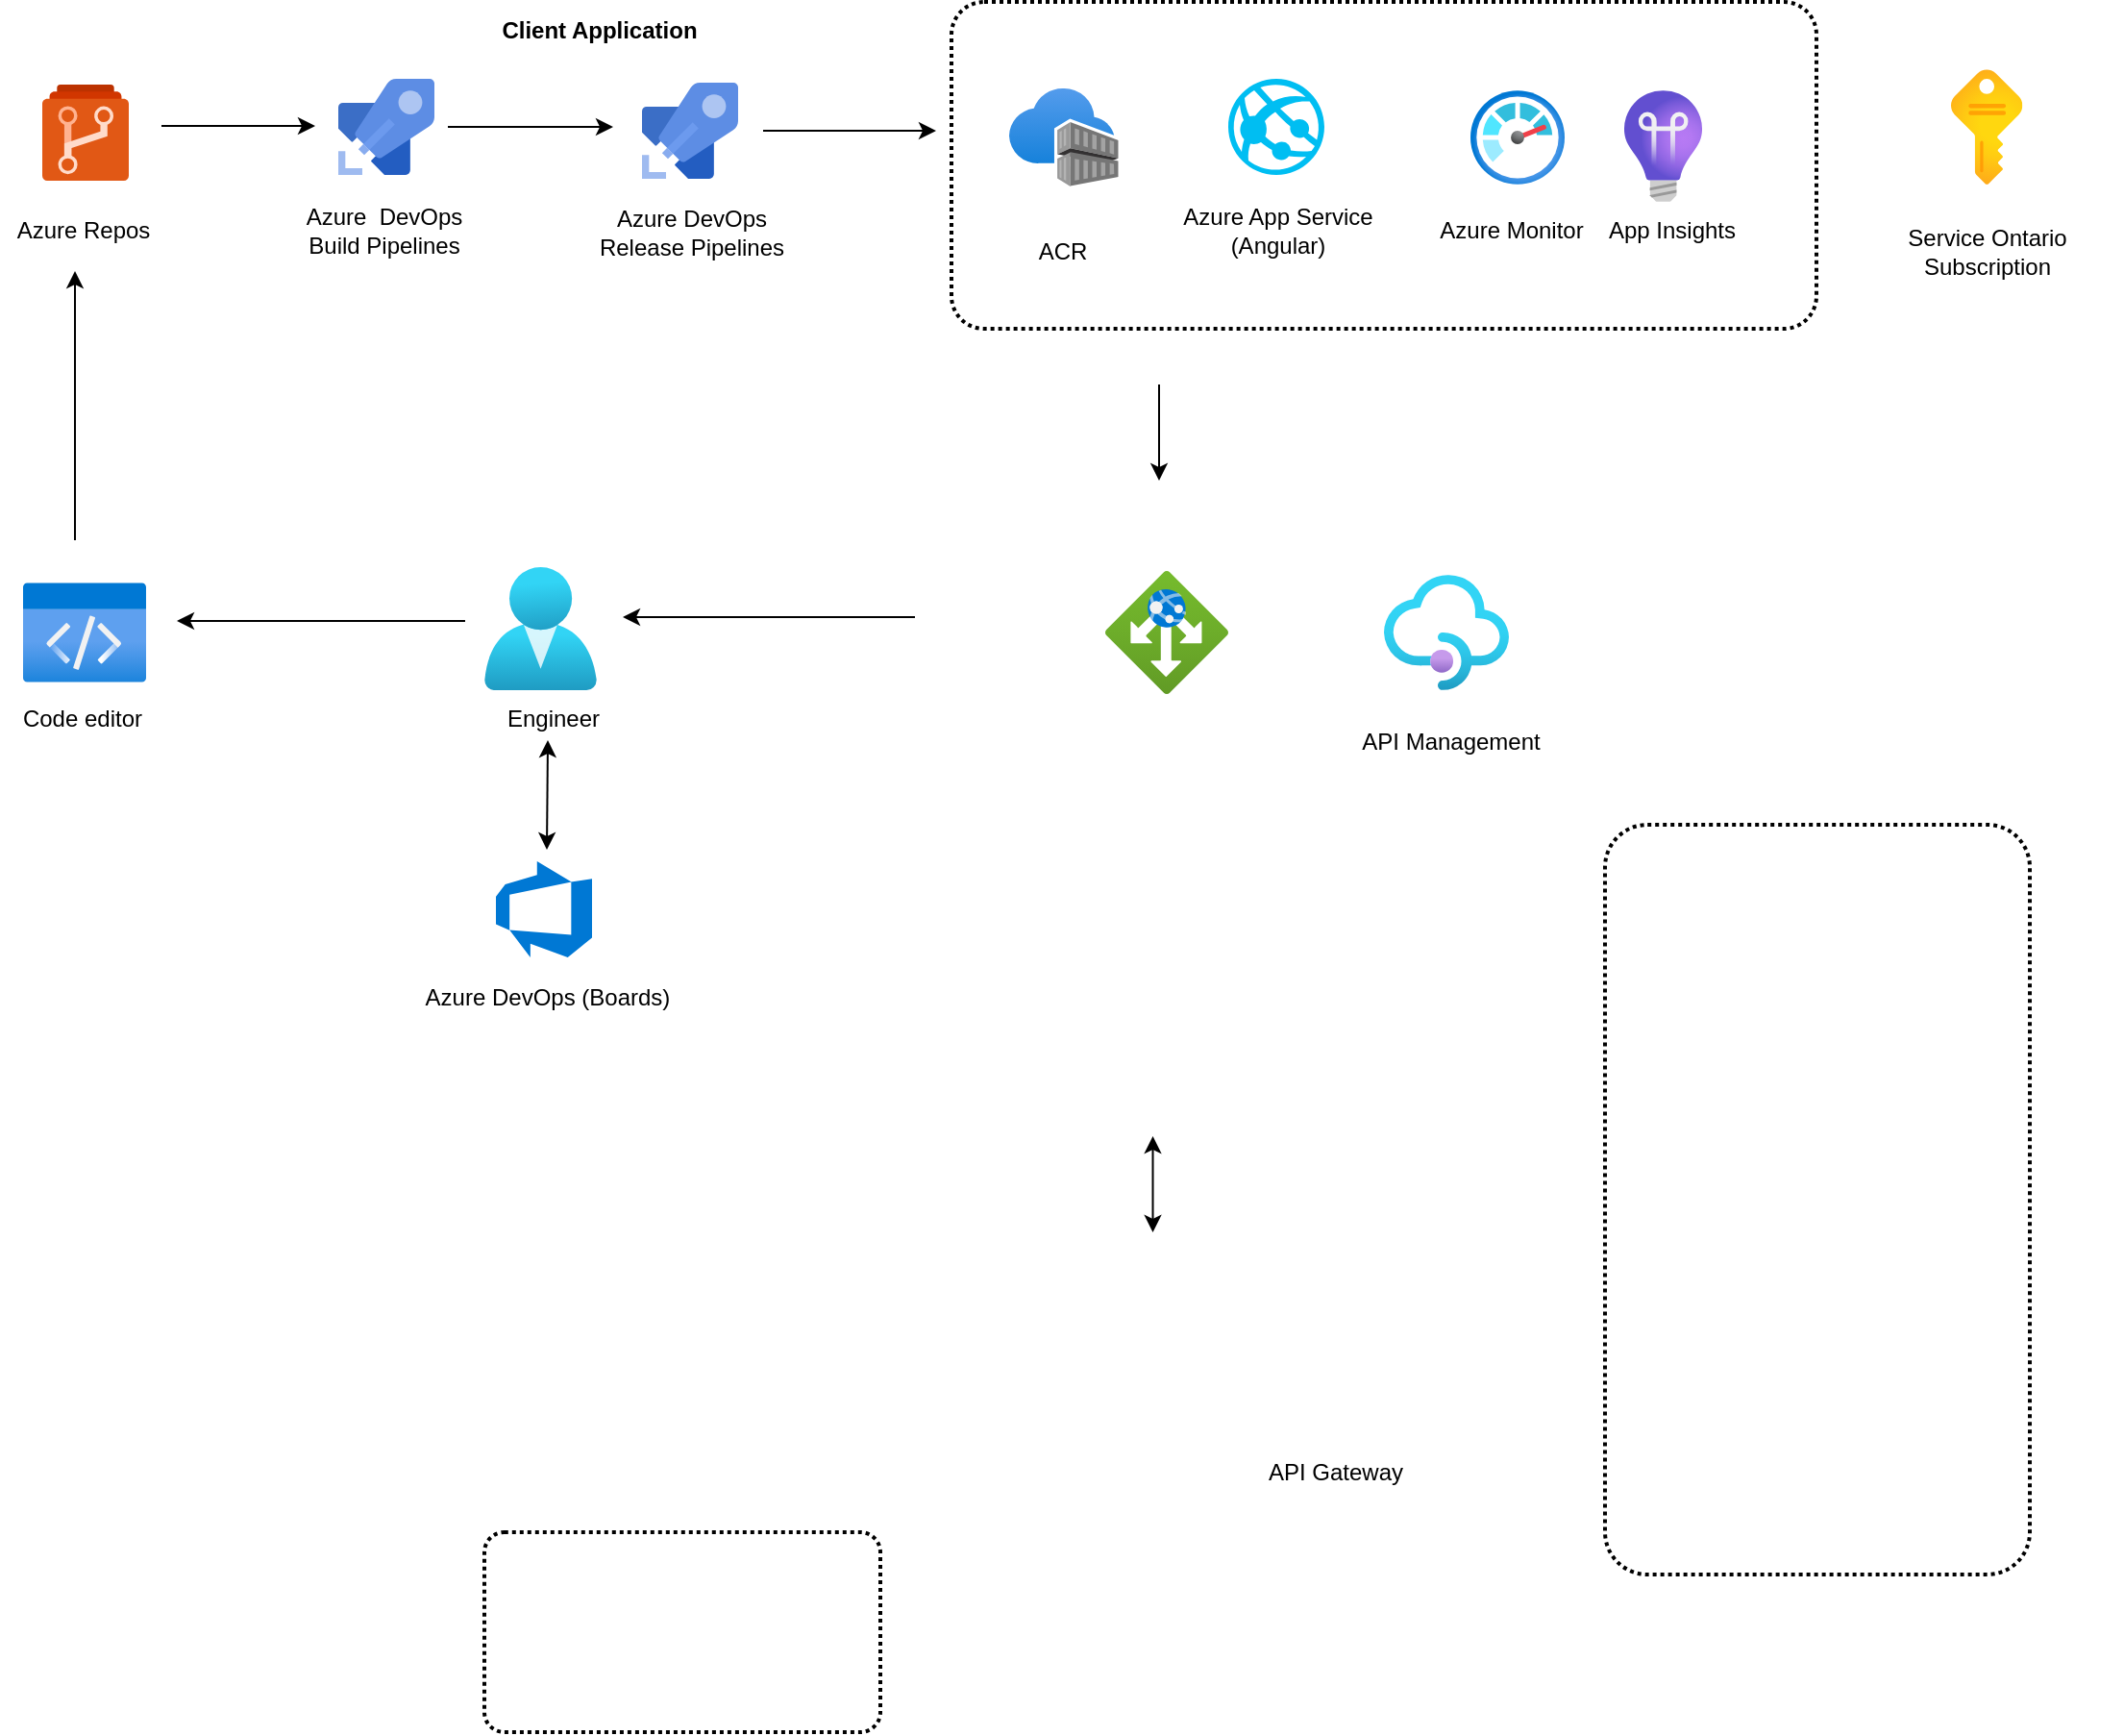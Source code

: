 <mxfile version="20.8.8" type="github">
  <diagram name="Page-1" id="xMz6lEZZqJ06r6OJBrhJ">
    <mxGraphModel dx="794" dy="462" grid="1" gridSize="10" guides="1" tooltips="1" connect="1" arrows="1" fold="1" page="1" pageScale="1" pageWidth="850" pageHeight="1100" math="0" shadow="0">
      <root>
        <mxCell id="0" />
        <mxCell id="1" parent="0" />
        <mxCell id="IE8ovUD7K9HD5n4MRR3e-1" style="edgeStyle=orthogonalEdgeStyle;rounded=0;orthogonalLoop=1;jettySize=auto;html=1;" edge="1" parent="1">
          <mxGeometry relative="1" as="geometry">
            <mxPoint x="384.0" y="115" as="targetPoint" />
            <mxPoint x="298" y="115" as="sourcePoint" />
          </mxGeometry>
        </mxCell>
        <mxCell id="IE8ovUD7K9HD5n4MRR3e-2" value="" style="sketch=0;aspect=fixed;html=1;points=[];align=center;image;fontSize=12;image=img/lib/mscae/Azure_Pipelines.svg;" vertex="1" parent="1">
          <mxGeometry x="241" y="90" width="50" height="50" as="geometry" />
        </mxCell>
        <mxCell id="IE8ovUD7K9HD5n4MRR3e-3" value="Azure&amp;nbsp; DevOps Build Pipelines" style="text;html=1;strokeColor=none;fillColor=none;align=center;verticalAlign=middle;whiteSpace=wrap;rounded=0;" vertex="1" parent="1">
          <mxGeometry x="215" y="154" width="100" height="30" as="geometry" />
        </mxCell>
        <mxCell id="IE8ovUD7K9HD5n4MRR3e-4" style="edgeStyle=orthogonalEdgeStyle;rounded=0;orthogonalLoop=1;jettySize=auto;html=1;" edge="1" parent="1">
          <mxGeometry relative="1" as="geometry">
            <mxPoint x="552" y="117.0" as="targetPoint" />
            <mxPoint x="462" y="117.0" as="sourcePoint" />
          </mxGeometry>
        </mxCell>
        <mxCell id="IE8ovUD7K9HD5n4MRR3e-5" value="" style="sketch=0;aspect=fixed;html=1;points=[];align=center;image;fontSize=12;image=img/lib/mscae/Azure_Pipelines.svg;" vertex="1" parent="1">
          <mxGeometry x="399" y="92" width="50" height="50" as="geometry" />
        </mxCell>
        <mxCell id="IE8ovUD7K9HD5n4MRR3e-6" value="Azure DevOps Release Pipelines" style="text;html=1;strokeColor=none;fillColor=none;align=center;verticalAlign=middle;whiteSpace=wrap;rounded=0;" vertex="1" parent="1">
          <mxGeometry x="375" y="155" width="100" height="30" as="geometry" />
        </mxCell>
        <mxCell id="IE8ovUD7K9HD5n4MRR3e-7" value="" style="sketch=0;aspect=fixed;html=1;points=[];align=center;image;fontSize=12;image=img/lib/mscae/Azure_Repos.svg;" vertex="1" parent="1">
          <mxGeometry x="87" y="93" width="45" height="50" as="geometry" />
        </mxCell>
        <mxCell id="IE8ovUD7K9HD5n4MRR3e-8" value="Azure Repos" style="text;html=1;strokeColor=none;fillColor=none;align=center;verticalAlign=middle;whiteSpace=wrap;rounded=0;" vertex="1" parent="1">
          <mxGeometry x="70" y="154" width="77" height="30" as="geometry" />
        </mxCell>
        <mxCell id="IE8ovUD7K9HD5n4MRR3e-9" style="edgeStyle=orthogonalEdgeStyle;rounded=0;orthogonalLoop=1;jettySize=auto;html=1;" edge="1" parent="1">
          <mxGeometry relative="1" as="geometry">
            <mxPoint x="157" y="372" as="targetPoint" />
            <mxPoint x="307" y="372" as="sourcePoint" />
          </mxGeometry>
        </mxCell>
        <mxCell id="IE8ovUD7K9HD5n4MRR3e-10" value="" style="aspect=fixed;html=1;points=[];align=center;image;fontSize=12;image=img/lib/azure2/identity/Users.svg;" vertex="1" parent="1">
          <mxGeometry x="317" y="344" width="58.51" height="64" as="geometry" />
        </mxCell>
        <mxCell id="IE8ovUD7K9HD5n4MRR3e-11" value="" style="verticalLabelPosition=bottom;html=1;verticalAlign=top;align=center;strokeColor=none;fillColor=#00BEF2;shape=mxgraph.azure.azure_website;pointerEvents=1;" vertex="1" parent="1">
          <mxGeometry x="704" y="90" width="50" height="50" as="geometry" />
        </mxCell>
        <mxCell id="IE8ovUD7K9HD5n4MRR3e-12" value="Azure App Service (Angular)" style="text;html=1;strokeColor=none;fillColor=none;align=center;verticalAlign=middle;whiteSpace=wrap;rounded=0;" vertex="1" parent="1">
          <mxGeometry x="675" y="154" width="110" height="30" as="geometry" />
        </mxCell>
        <mxCell id="IE8ovUD7K9HD5n4MRR3e-13" value="" style="aspect=fixed;html=1;points=[];align=center;image;fontSize=12;image=img/lib/azure2/general/Subscriptions.svg;" vertex="1" parent="1">
          <mxGeometry x="1080" y="85" width="37.18" height="60" as="geometry" />
        </mxCell>
        <mxCell id="IE8ovUD7K9HD5n4MRR3e-14" value="Service Ontario Subscription&lt;br&gt;" style="text;html=1;strokeColor=none;fillColor=none;align=center;verticalAlign=middle;whiteSpace=wrap;rounded=0;" vertex="1" parent="1">
          <mxGeometry x="1028.59" y="170" width="140" height="20" as="geometry" />
        </mxCell>
        <mxCell id="IE8ovUD7K9HD5n4MRR3e-15" value="" style="aspect=fixed;html=1;points=[];align=center;image;fontSize=12;image=img/lib/azure2/management_governance/Application_Insights.svg;" vertex="1" parent="1">
          <mxGeometry x="910" y="96" width="40.5" height="58" as="geometry" />
        </mxCell>
        <mxCell id="IE8ovUD7K9HD5n4MRR3e-16" value="App Insights" style="text;html=1;strokeColor=none;fillColor=none;align=center;verticalAlign=middle;whiteSpace=wrap;rounded=0;" vertex="1" parent="1">
          <mxGeometry x="860" y="154" width="150" height="30" as="geometry" />
        </mxCell>
        <mxCell id="IE8ovUD7K9HD5n4MRR3e-17" value="Azure DevOps (Boards)&lt;br&gt;" style="text;html=1;strokeColor=none;fillColor=none;align=center;verticalAlign=middle;whiteSpace=wrap;rounded=0;" vertex="1" parent="1">
          <mxGeometry x="275" y="553" width="150" height="30" as="geometry" />
        </mxCell>
        <mxCell id="IE8ovUD7K9HD5n4MRR3e-18" value="" style="sketch=0;aspect=fixed;html=1;points=[];align=center;image;fontSize=12;image=img/lib/mscae/Azure_DevOps.svg;" vertex="1" parent="1">
          <mxGeometry x="323" y="497" width="50" height="50" as="geometry" />
        </mxCell>
        <mxCell id="IE8ovUD7K9HD5n4MRR3e-19" value="" style="aspect=fixed;html=1;points=[];align=center;image;fontSize=12;image=img/lib/azure2/general/Code.svg;" vertex="1" parent="1">
          <mxGeometry x="77" y="352" width="64" height="52" as="geometry" />
        </mxCell>
        <mxCell id="IE8ovUD7K9HD5n4MRR3e-20" value="Code editor&lt;br&gt;" style="text;html=1;strokeColor=none;fillColor=none;align=center;verticalAlign=middle;whiteSpace=wrap;rounded=0;" vertex="1" parent="1">
          <mxGeometry x="65" y="408" width="86" height="30" as="geometry" />
        </mxCell>
        <mxCell id="IE8ovUD7K9HD5n4MRR3e-21" value="Engineer" style="text;html=1;strokeColor=none;fillColor=none;align=center;verticalAlign=middle;whiteSpace=wrap;rounded=0;" vertex="1" parent="1">
          <mxGeometry x="323" y="408" width="60" height="30" as="geometry" />
        </mxCell>
        <mxCell id="IE8ovUD7K9HD5n4MRR3e-22" value="" style="endArrow=classic;html=1;rounded=0;" edge="1" parent="1">
          <mxGeometry width="50" height="50" relative="1" as="geometry">
            <mxPoint x="104" y="330" as="sourcePoint" />
            <mxPoint x="104" y="190" as="targetPoint" />
            <Array as="points">
              <mxPoint x="104" y="240" />
            </Array>
          </mxGeometry>
        </mxCell>
        <mxCell id="IE8ovUD7K9HD5n4MRR3e-23" value="" style="endArrow=classic;html=1;rounded=0;" edge="1" parent="1">
          <mxGeometry width="50" height="50" relative="1" as="geometry">
            <mxPoint x="149" y="114.5" as="sourcePoint" />
            <mxPoint x="229" y="114.5" as="targetPoint" />
          </mxGeometry>
        </mxCell>
        <mxCell id="IE8ovUD7K9HD5n4MRR3e-24" value="" style="endArrow=classic;html=1;rounded=0;" edge="1" parent="1">
          <mxGeometry width="50" height="50" relative="1" as="geometry">
            <mxPoint x="541.0" y="370" as="sourcePoint" />
            <mxPoint x="389.0" y="370" as="targetPoint" />
          </mxGeometry>
        </mxCell>
        <mxCell id="IE8ovUD7K9HD5n4MRR3e-25" value="" style="endArrow=classic;startArrow=classic;html=1;rounded=0;" edge="1" parent="1">
          <mxGeometry width="50" height="50" relative="1" as="geometry">
            <mxPoint x="349.5" y="491" as="sourcePoint" />
            <mxPoint x="350" y="434" as="targetPoint" />
          </mxGeometry>
        </mxCell>
        <mxCell id="IE8ovUD7K9HD5n4MRR3e-26" value="" style="rounded=1;arcSize=10;dashed=1;fillColor=none;gradientColor=none;dashPattern=1 1;strokeWidth=2;" vertex="1" parent="1">
          <mxGeometry x="560" y="50" width="450" height="170" as="geometry" />
        </mxCell>
        <mxCell id="IE8ovUD7K9HD5n4MRR3e-27" value="Client Application" style="text;html=1;strokeColor=none;fillColor=none;align=center;verticalAlign=middle;whiteSpace=wrap;rounded=0;fontStyle=1" vertex="1" parent="1">
          <mxGeometry x="257" y="50" width="240" height="30" as="geometry" />
        </mxCell>
        <mxCell id="IE8ovUD7K9HD5n4MRR3e-28" value="" style="endArrow=classic;html=1;rounded=0;" edge="1" parent="1">
          <mxGeometry width="50" height="50" relative="1" as="geometry">
            <mxPoint x="668" y="249" as="sourcePoint" />
            <mxPoint x="668" y="299" as="targetPoint" />
            <Array as="points" />
          </mxGeometry>
        </mxCell>
        <mxCell id="IE8ovUD7K9HD5n4MRR3e-29" value="" style="rounded=1;arcSize=10;dashed=1;fillColor=none;gradientColor=none;dashPattern=1 1;strokeWidth=2;" vertex="1" parent="1">
          <mxGeometry x="317" y="846" width="206" height="104" as="geometry" />
        </mxCell>
        <mxCell id="IE8ovUD7K9HD5n4MRR3e-30" value="" style="aspect=fixed;html=1;points=[];align=center;image;fontSize=12;image=img/lib/azure2/networking/Application_Gateways.svg;" vertex="1" parent="1">
          <mxGeometry x="640" y="346" width="64" height="64" as="geometry" />
        </mxCell>
        <mxCell id="IE8ovUD7K9HD5n4MRR3e-31" value="API Management" style="text;html=1;strokeColor=none;fillColor=none;align=center;verticalAlign=middle;whiteSpace=wrap;rounded=0;" vertex="1" parent="1">
          <mxGeometry x="740" y="420" width="160" height="30" as="geometry" />
        </mxCell>
        <mxCell id="IE8ovUD7K9HD5n4MRR3e-32" value="" style="aspect=fixed;html=1;points=[];align=center;image;fontSize=12;image=img/lib/azure2/management_governance/Monitor.svg;" vertex="1" parent="1">
          <mxGeometry x="830" y="96" width="49" height="49" as="geometry" />
        </mxCell>
        <mxCell id="IE8ovUD7K9HD5n4MRR3e-33" value="Azure Monitor" style="text;html=1;strokeColor=none;fillColor=none;align=center;verticalAlign=middle;whiteSpace=wrap;rounded=0;" vertex="1" parent="1">
          <mxGeometry x="810" y="154" width="83" height="30" as="geometry" />
        </mxCell>
        <mxCell id="IE8ovUD7K9HD5n4MRR3e-34" value="" style="rounded=1;arcSize=10;dashed=1;fillColor=none;gradientColor=none;dashPattern=1 1;strokeWidth=2;" vertex="1" parent="1">
          <mxGeometry x="900" y="478" width="221" height="390" as="geometry" />
        </mxCell>
        <mxCell id="IE8ovUD7K9HD5n4MRR3e-35" value="" style="aspect=fixed;html=1;points=[];align=center;image;fontSize=12;image=img/lib/azure2/integration/API_Management_Services.svg;" vertex="1" parent="1">
          <mxGeometry x="785" y="348" width="65" height="60" as="geometry" />
        </mxCell>
        <mxCell id="IE8ovUD7K9HD5n4MRR3e-36" value="API Gateway" style="text;html=1;strokeColor=none;fillColor=none;align=center;verticalAlign=middle;whiteSpace=wrap;rounded=0;" vertex="1" parent="1">
          <mxGeometry x="680" y="800" width="160" height="30" as="geometry" />
        </mxCell>
        <mxCell id="IE8ovUD7K9HD5n4MRR3e-37" value="" style="endArrow=classic;startArrow=classic;html=1;rounded=0;" edge="1" parent="1">
          <mxGeometry width="50" height="50" relative="1" as="geometry">
            <mxPoint x="664.76" y="690" as="sourcePoint" />
            <mxPoint x="664.76" y="640" as="targetPoint" />
          </mxGeometry>
        </mxCell>
        <mxCell id="IE8ovUD7K9HD5n4MRR3e-42" value="" style="aspect=fixed;html=1;points=[];align=center;image;fontSize=12;image=img/lib/azure2/containers/Container_Registries.svg;" vertex="1" parent="1">
          <mxGeometry x="590" y="95" width="56.85" height="51" as="geometry" />
        </mxCell>
        <mxCell id="IE8ovUD7K9HD5n4MRR3e-43" value="ACR" style="text;html=1;strokeColor=none;fillColor=none;align=center;verticalAlign=middle;whiteSpace=wrap;rounded=0;" vertex="1" parent="1">
          <mxGeometry x="588.43" y="165" width="60" height="30" as="geometry" />
        </mxCell>
      </root>
    </mxGraphModel>
  </diagram>
</mxfile>
